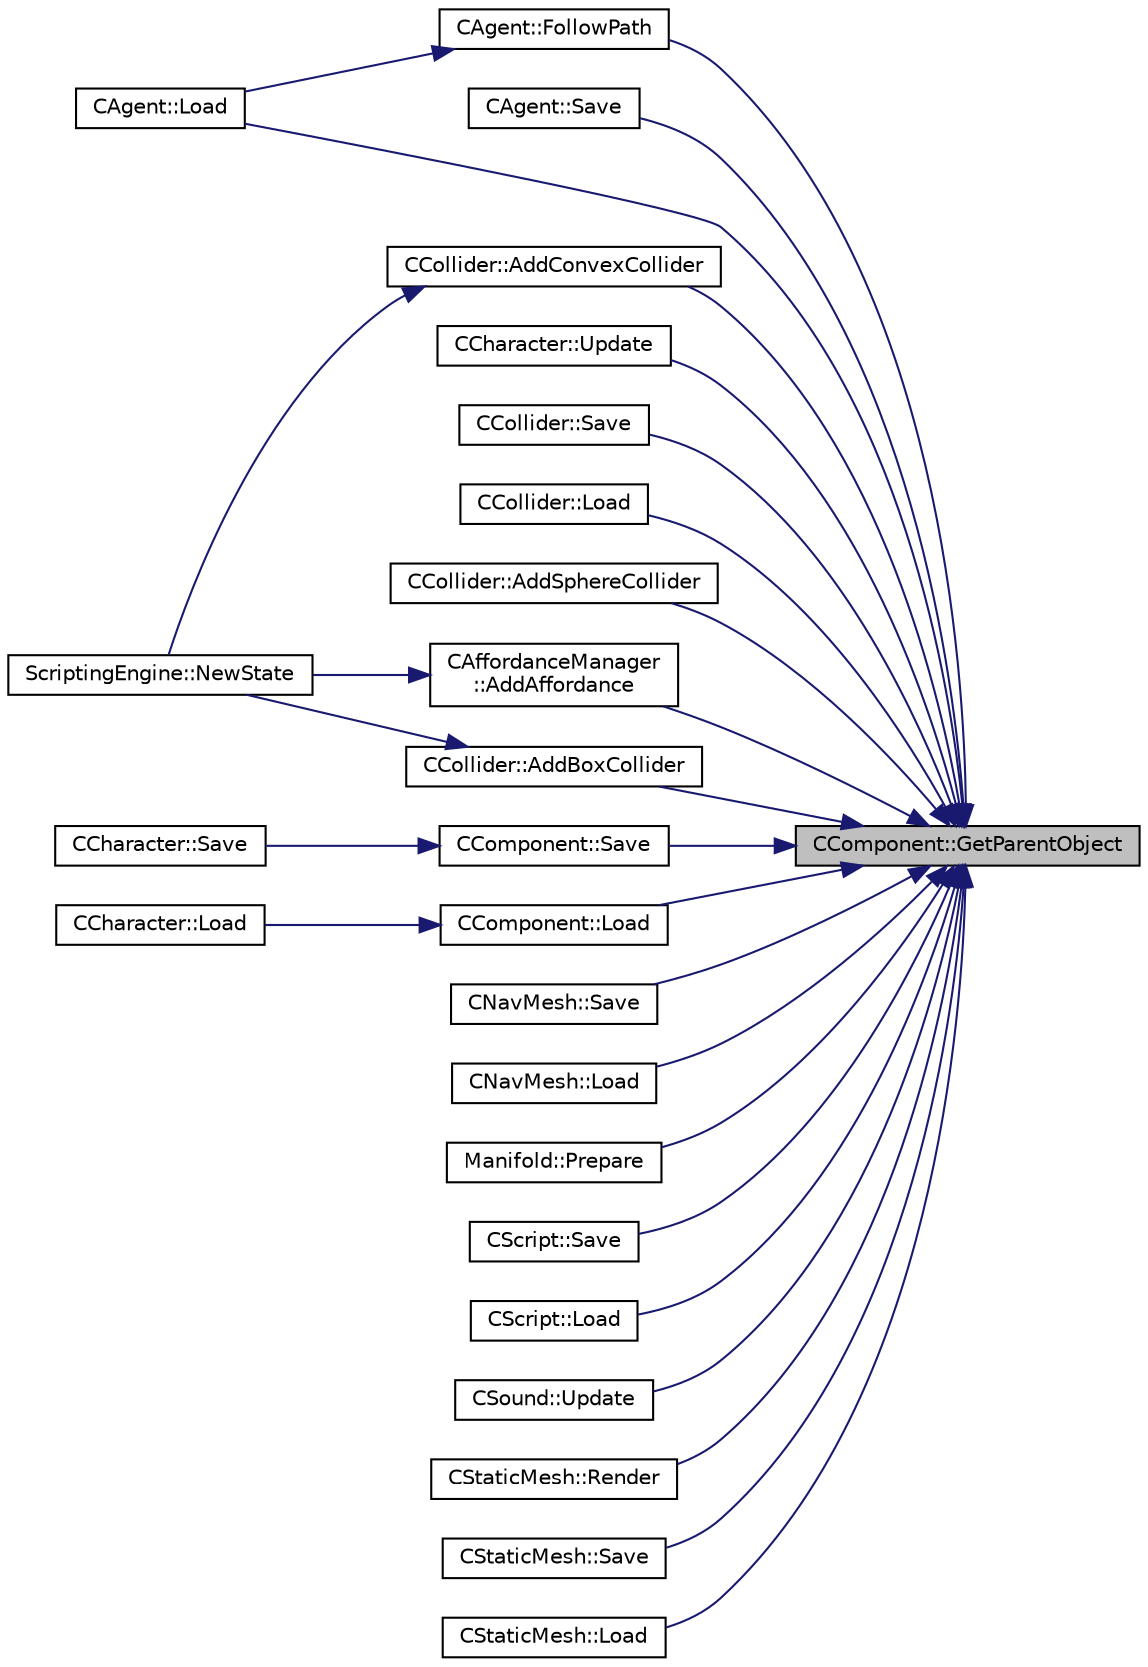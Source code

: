 digraph "CComponent::GetParentObject"
{
 // LATEX_PDF_SIZE
  edge [fontname="Helvetica",fontsize="10",labelfontname="Helvetica",labelfontsize="10"];
  node [fontname="Helvetica",fontsize="10",shape=record];
  rankdir="RL";
  Node5 [label="CComponent::GetParentObject",height=0.2,width=0.4,color="black", fillcolor="grey75", style="filled", fontcolor="black",tooltip="parent object accessor"];
  Node5 -> Node6 [dir="back",color="midnightblue",fontsize="10",style="solid",fontname="Helvetica"];
  Node6 [label="CAffordanceManager\l::AddAffordance",height=0.2,width=0.4,color="black", fillcolor="white", style="filled",URL="$class_c_affordance_manager.html#ab3882c28cf7de7b2aac55544b060a43c",tooltip="Adds an affordance to the object so that an agent can interact with it."];
  Node6 -> Node7 [dir="back",color="midnightblue",fontsize="10",style="solid",fontname="Helvetica"];
  Node7 [label="ScriptingEngine::NewState",height=0.2,width=0.4,color="black", fillcolor="white", style="filled",URL="$class_scripting_engine.html#a125a0c206da8e74b8f6664c4e523606a",tooltip="Sets up the engine with initial processes and variables and exposes engine functionality to lua."];
  Node5 -> Node8 [dir="back",color="midnightblue",fontsize="10",style="solid",fontname="Helvetica"];
  Node8 [label="CAgent::Save",height=0.2,width=0.4,color="black", fillcolor="white", style="filled",URL="$class_c_agent.html#a849a84f6aa166648fa4318fb0f3e21f6",tooltip="saves the component"];
  Node5 -> Node9 [dir="back",color="midnightblue",fontsize="10",style="solid",fontname="Helvetica"];
  Node9 [label="CAgent::Load",height=0.2,width=0.4,color="black", fillcolor="white", style="filled",URL="$class_c_agent.html#a744b88d9b408c11bb3406acb6717ddb0",tooltip="loads the component from saved state"];
  Node5 -> Node10 [dir="back",color="midnightblue",fontsize="10",style="solid",fontname="Helvetica"];
  Node10 [label="CAgent::FollowPath",height=0.2,width=0.4,color="black", fillcolor="white", style="filled",URL="$class_c_agent.html#a8e57afd96aac88101d9f75d3d1d79951",tooltip="make the Agent follow a precalculated path"];
  Node10 -> Node9 [dir="back",color="midnightblue",fontsize="10",style="solid",fontname="Helvetica"];
  Node5 -> Node11 [dir="back",color="midnightblue",fontsize="10",style="solid",fontname="Helvetica"];
  Node11 [label="CCharacter::Update",height=0.2,width=0.4,color="black", fillcolor="white", style="filled",URL="$class_c_character.html#adc476a488c7157c7fc2b32381760b4e0",tooltip="updates ongoing behaviour for the component"];
  Node5 -> Node12 [dir="back",color="midnightblue",fontsize="10",style="solid",fontname="Helvetica"];
  Node12 [label="CCollider::Save",height=0.2,width=0.4,color="black", fillcolor="white", style="filled",URL="$class_c_collider.html#ae4524c7cc0069673c49d73ff16a1b68f",tooltip="saves the component"];
  Node5 -> Node13 [dir="back",color="midnightblue",fontsize="10",style="solid",fontname="Helvetica"];
  Node13 [label="CCollider::Load",height=0.2,width=0.4,color="black", fillcolor="white", style="filled",URL="$class_c_collider.html#ab69c5c7345b0d7da17393d5db4e10ae2",tooltip="loads the component from saved state"];
  Node5 -> Node14 [dir="back",color="midnightblue",fontsize="10",style="solid",fontname="Helvetica"];
  Node14 [label="CCollider::AddSphereCollider",height=0.2,width=0.4,color="black", fillcolor="white", style="filled",URL="$class_c_collider.html#a91128fd433827c827bc5203ee8726566",tooltip=" "];
  Node5 -> Node15 [dir="back",color="midnightblue",fontsize="10",style="solid",fontname="Helvetica"];
  Node15 [label="CCollider::AddBoxCollider",height=0.2,width=0.4,color="black", fillcolor="white", style="filled",URL="$class_c_collider.html#adca8e0e6782b9230cff2473a50c90e7d",tooltip="Creates a box collider around the object. Can either be automatically resized to fit the object,..."];
  Node15 -> Node7 [dir="back",color="midnightblue",fontsize="10",style="solid",fontname="Helvetica"];
  Node5 -> Node16 [dir="back",color="midnightblue",fontsize="10",style="solid",fontname="Helvetica"];
  Node16 [label="CCollider::AddConvexCollider",height=0.2,width=0.4,color="black", fillcolor="white", style="filled",URL="$class_c_collider.html#af2a8bc9ee9bb4aba6f7237f029c31ad8",tooltip="Creates a convex/polygon collider around the object. Currently is not working."];
  Node16 -> Node7 [dir="back",color="midnightblue",fontsize="10",style="solid",fontname="Helvetica"];
  Node5 -> Node17 [dir="back",color="midnightblue",fontsize="10",style="solid",fontname="Helvetica"];
  Node17 [label="CComponent::Save",height=0.2,width=0.4,color="black", fillcolor="white", style="filled",URL="$class_c_component.html#acd3219b90aa85de5d026d7d12bff7981",tooltip=" "];
  Node17 -> Node18 [dir="back",color="midnightblue",fontsize="10",style="solid",fontname="Helvetica"];
  Node18 [label="CCharacter::Save",height=0.2,width=0.4,color="black", fillcolor="white", style="filled",URL="$class_c_character.html#ae606109ebef5561fbda23cd95b57496c",tooltip="saves the component"];
  Node5 -> Node19 [dir="back",color="midnightblue",fontsize="10",style="solid",fontname="Helvetica"];
  Node19 [label="CComponent::Load",height=0.2,width=0.4,color="black", fillcolor="white", style="filled",URL="$class_c_component.html#a11335298284532e2684a6a73a45f7c3f",tooltip="loads the component from saved state"];
  Node19 -> Node20 [dir="back",color="midnightblue",fontsize="10",style="solid",fontname="Helvetica"];
  Node20 [label="CCharacter::Load",height=0.2,width=0.4,color="black", fillcolor="white", style="filled",URL="$class_c_character.html#a35c526a7a9f634e02c4ac54503e332bc",tooltip="loads the component from saved state"];
  Node5 -> Node21 [dir="back",color="midnightblue",fontsize="10",style="solid",fontname="Helvetica"];
  Node21 [label="CNavMesh::Save",height=0.2,width=0.4,color="black", fillcolor="white", style="filled",URL="$class_c_nav_mesh.html#afd2b96b87c2a134bec27867a929827a1",tooltip="saves the component"];
  Node5 -> Node22 [dir="back",color="midnightblue",fontsize="10",style="solid",fontname="Helvetica"];
  Node22 [label="CNavMesh::Load",height=0.2,width=0.4,color="black", fillcolor="white", style="filled",URL="$class_c_nav_mesh.html#aeefadf26ad198fd48b7f4d5832381aa0",tooltip="loads the component from saved state"];
  Node5 -> Node23 [dir="back",color="midnightblue",fontsize="10",style="solid",fontname="Helvetica"];
  Node23 [label="Manifold::Prepare",height=0.2,width=0.4,color="black", fillcolor="white", style="filled",URL="$class_manifold.html#a3f811e28b402dcc28165883fe5325d6b",tooltip=" "];
  Node5 -> Node24 [dir="back",color="midnightblue",fontsize="10",style="solid",fontname="Helvetica"];
  Node24 [label="CScript::Save",height=0.2,width=0.4,color="black", fillcolor="white", style="filled",URL="$class_c_script.html#a271450247c297dd454b235ee8c103a50",tooltip="saves the component"];
  Node5 -> Node25 [dir="back",color="midnightblue",fontsize="10",style="solid",fontname="Helvetica"];
  Node25 [label="CScript::Load",height=0.2,width=0.4,color="black", fillcolor="white", style="filled",URL="$class_c_script.html#a5e8994e009e4e21d127e261f35788bb8",tooltip="loads the component from saved state"];
  Node5 -> Node26 [dir="back",color="midnightblue",fontsize="10",style="solid",fontname="Helvetica"];
  Node26 [label="CSound::Update",height=0.2,width=0.4,color="black", fillcolor="white", style="filled",URL="$class_c_sound.html#aa29a578b102b123e836b34faddd8cdba",tooltip="updates ongoing behaviour each frame"];
  Node5 -> Node27 [dir="back",color="midnightblue",fontsize="10",style="solid",fontname="Helvetica"];
  Node27 [label="CStaticMesh::Render",height=0.2,width=0.4,color="black", fillcolor="white", style="filled",URL="$class_c_static_mesh.html#a811c339becc8cff2323cfb0af8bf558c",tooltip="displays the mesh's model on the screen"];
  Node5 -> Node28 [dir="back",color="midnightblue",fontsize="10",style="solid",fontname="Helvetica"];
  Node28 [label="CStaticMesh::Save",height=0.2,width=0.4,color="black", fillcolor="white", style="filled",URL="$class_c_static_mesh.html#a410db97c2c01756b0d478049d44e7033",tooltip="save the component"];
  Node5 -> Node29 [dir="back",color="midnightblue",fontsize="10",style="solid",fontname="Helvetica"];
  Node29 [label="CStaticMesh::Load",height=0.2,width=0.4,color="black", fillcolor="white", style="filled",URL="$class_c_static_mesh.html#af17a59afb7413668380f2410e4588def",tooltip="loads the component from saved state"];
}
